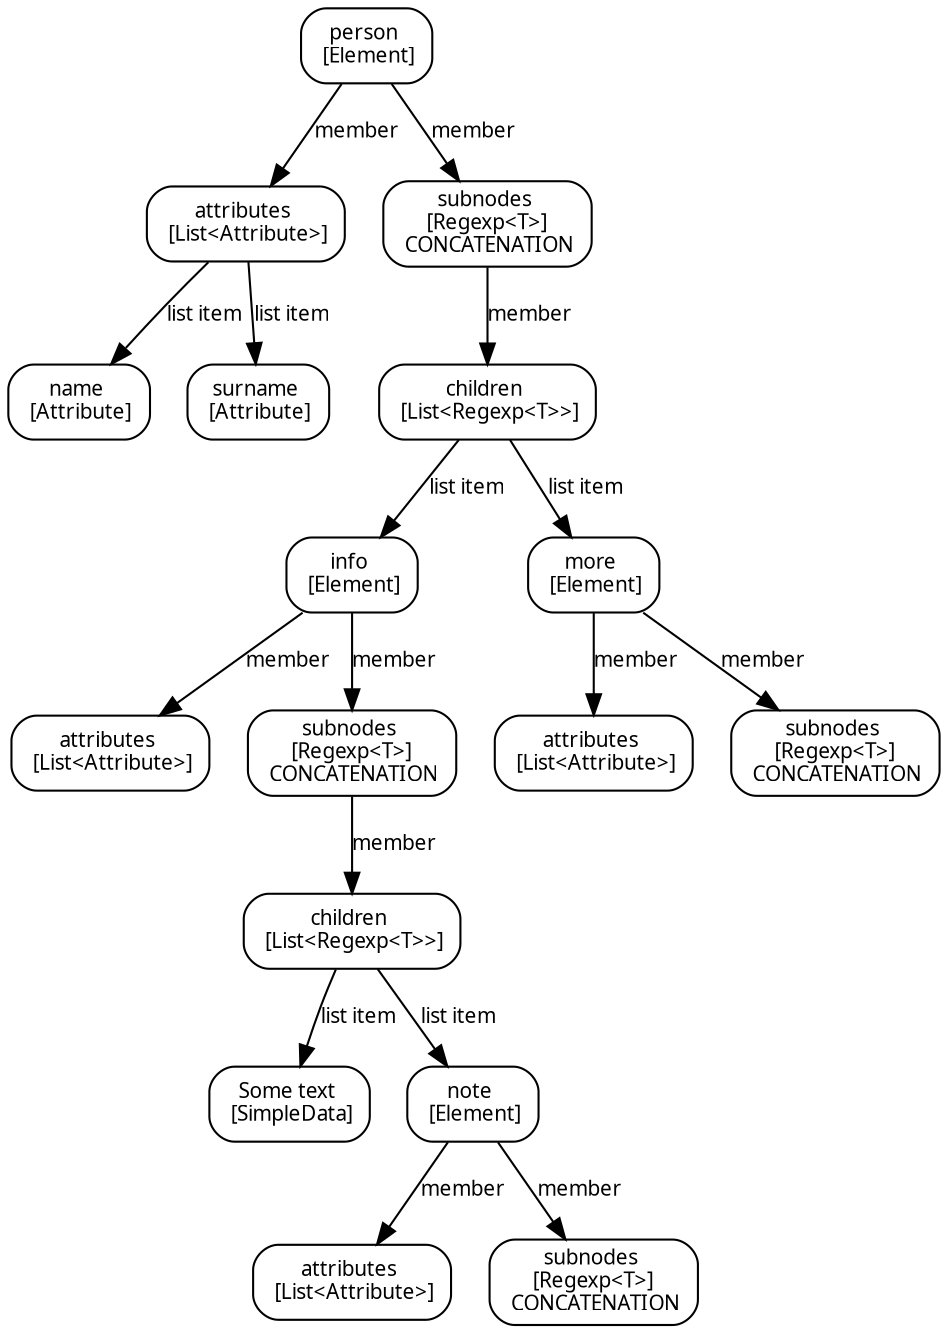 digraph interfaces_nodes {
	node [shape = rectangle, fontname = "TeXGyrePagella-Regular", fontsize = 10];
	edge [fontname = "TeXGyrePagella-Regular", fontsize = 10];
	node [style = rounded];

	person [label = "person \n [Element]"];
	person -> person_attributes [label = "member"];
	person -> person_subnodes [label = "member"];
	
	person_attributes [label = "attributes \n [List<Attribute>]"];
	person_attributes -> name [label = "list item"];
	name [label = "name \n [Attribute]"];

	person_attributes -> surname [label = "list item"];
	surname [label ="surname \n [Attribute]"];	
	
	person_subnodes [label = "subnodes \n [Regexp<T>] \n CONCATENATION"];
	person_subnodes -> person_subnodes_children [label = "member"];
	
	person_subnodes_children [label = "children \n [List<Regexp<T>>]"];
	person_subnodes_children -> info [label = "list item"];
	person_subnodes_children -> more [label = "list item"];
	
	info [label = "info \n [Element]"];
	info -> info_attributes [label = "member"];
	info -> info_subnodes [label = "member"];

	info_attributes [label = "attributes \n [List<Attribute>]"];
	info_subnodes [label = "subnodes \n [Regexp<T>] \n CONCATENATION"];
	info_subnodes -> info_subnodes_children [label = "member"];
	
	info_subnodes_children [label = "children \n [List<Regexp<T>>]"];
	info_subnodes_children -> some_text [label = "list item"];
	info_subnodes_children -> note [label = "list item"];
	
	some_text [label = "Some text \n [SimpleData]"];
	
	note [label = "note \n [Element]"];
	note -> note_attributes [label = "member"];
	note -> note_subnodes [label = "member"];
	note_attributes [label = "attributes \n [List<Attribute>]"];
	note_subnodes [label = "subnodes \n [Regexp<T>] \n CONCATENATION"];
	
	more [label = "more \n [Element]"];
	more -> more_attributes [label = "member"];
	more -> more_subnodes [label = "member"];
	more_attributes [label = "attributes \n [List<Attribute>]"];
	more_subnodes [label = "subnodes \n [Regexp<T>] \n CONCATENATION"];
}